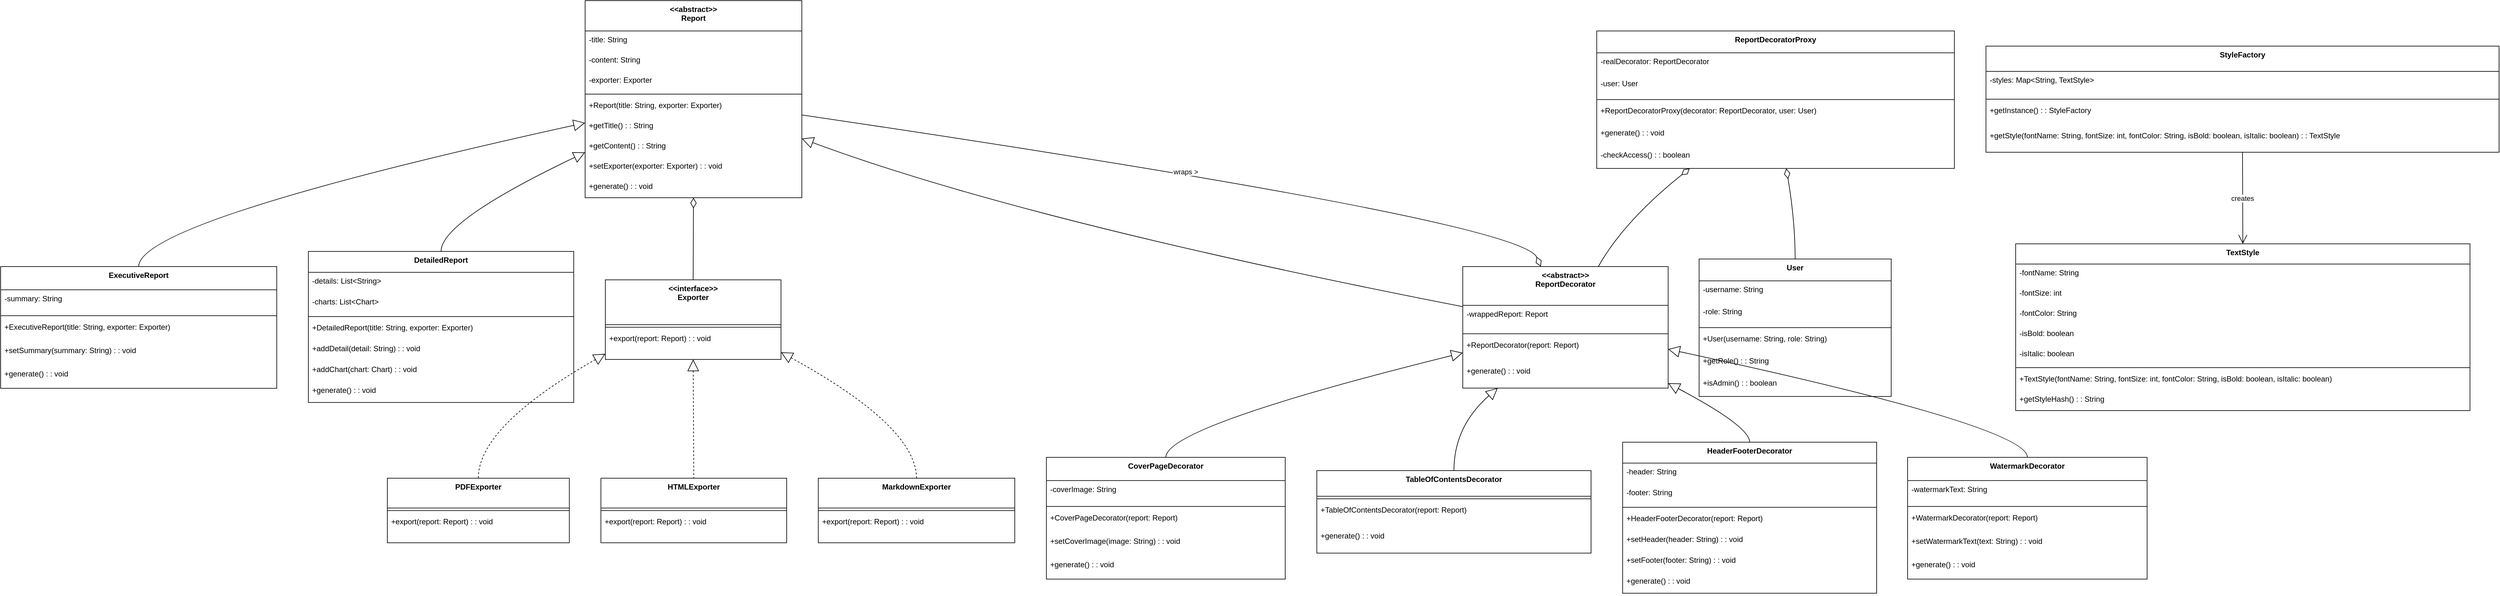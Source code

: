 <mxfile version="26.2.14">
  <diagram name="Página-1" id="qfFPaEkan2TzAg40E5S_">
    <mxGraphModel dx="989" dy="579" grid="1" gridSize="10" guides="1" tooltips="1" connect="1" arrows="1" fold="1" page="1" pageScale="1" pageWidth="827" pageHeight="1169" math="0" shadow="0">
      <root>
        <mxCell id="0" />
        <mxCell id="1" parent="0" />
        <mxCell id="V5I9MlUDL_zVhgh1LNIV-1" value="&lt;&lt;abstract&gt;&gt;&#xa;Report" style="swimlane;fontStyle=1;align=center;verticalAlign=top;childLayout=stackLayout;horizontal=1;startSize=48;horizontalStack=0;resizeParent=1;resizeParentMax=0;resizeLast=0;collapsible=0;marginBottom=0;" parent="1" vertex="1">
          <mxGeometry x="945" y="750" width="343" height="312" as="geometry" />
        </mxCell>
        <mxCell id="V5I9MlUDL_zVhgh1LNIV-2" value="-title: String" style="text;strokeColor=none;fillColor=none;align=left;verticalAlign=top;spacingLeft=4;spacingRight=4;overflow=hidden;rotatable=0;points=[[0,0.5],[1,0.5]];portConstraint=eastwest;" parent="V5I9MlUDL_zVhgh1LNIV-1" vertex="1">
          <mxGeometry y="48" width="343" height="32" as="geometry" />
        </mxCell>
        <mxCell id="V5I9MlUDL_zVhgh1LNIV-3" value="-content: String" style="text;strokeColor=none;fillColor=none;align=left;verticalAlign=top;spacingLeft=4;spacingRight=4;overflow=hidden;rotatable=0;points=[[0,0.5],[1,0.5]];portConstraint=eastwest;" parent="V5I9MlUDL_zVhgh1LNIV-1" vertex="1">
          <mxGeometry y="80" width="343" height="32" as="geometry" />
        </mxCell>
        <mxCell id="V5I9MlUDL_zVhgh1LNIV-4" value="-exporter: Exporter" style="text;strokeColor=none;fillColor=none;align=left;verticalAlign=top;spacingLeft=4;spacingRight=4;overflow=hidden;rotatable=0;points=[[0,0.5],[1,0.5]];portConstraint=eastwest;" parent="V5I9MlUDL_zVhgh1LNIV-1" vertex="1">
          <mxGeometry y="112" width="343" height="32" as="geometry" />
        </mxCell>
        <mxCell id="V5I9MlUDL_zVhgh1LNIV-5" style="line;strokeWidth=1;fillColor=none;align=left;verticalAlign=middle;spacingTop=-1;spacingLeft=3;spacingRight=3;rotatable=0;labelPosition=right;points=[];portConstraint=eastwest;strokeColor=inherit;" parent="V5I9MlUDL_zVhgh1LNIV-1" vertex="1">
          <mxGeometry y="144" width="343" height="8" as="geometry" />
        </mxCell>
        <mxCell id="V5I9MlUDL_zVhgh1LNIV-6" value="+Report(title: String, exporter: Exporter)" style="text;strokeColor=none;fillColor=none;align=left;verticalAlign=top;spacingLeft=4;spacingRight=4;overflow=hidden;rotatable=0;points=[[0,0.5],[1,0.5]];portConstraint=eastwest;" parent="V5I9MlUDL_zVhgh1LNIV-1" vertex="1">
          <mxGeometry y="152" width="343" height="32" as="geometry" />
        </mxCell>
        <mxCell id="V5I9MlUDL_zVhgh1LNIV-7" value="+getTitle() : : String" style="text;strokeColor=none;fillColor=none;align=left;verticalAlign=top;spacingLeft=4;spacingRight=4;overflow=hidden;rotatable=0;points=[[0,0.5],[1,0.5]];portConstraint=eastwest;" parent="V5I9MlUDL_zVhgh1LNIV-1" vertex="1">
          <mxGeometry y="184" width="343" height="32" as="geometry" />
        </mxCell>
        <mxCell id="V5I9MlUDL_zVhgh1LNIV-8" value="+getContent() : : String" style="text;strokeColor=none;fillColor=none;align=left;verticalAlign=top;spacingLeft=4;spacingRight=4;overflow=hidden;rotatable=0;points=[[0,0.5],[1,0.5]];portConstraint=eastwest;" parent="V5I9MlUDL_zVhgh1LNIV-1" vertex="1">
          <mxGeometry y="216" width="343" height="32" as="geometry" />
        </mxCell>
        <mxCell id="V5I9MlUDL_zVhgh1LNIV-9" value="+setExporter(exporter: Exporter) : : void" style="text;strokeColor=none;fillColor=none;align=left;verticalAlign=top;spacingLeft=4;spacingRight=4;overflow=hidden;rotatable=0;points=[[0,0.5],[1,0.5]];portConstraint=eastwest;" parent="V5I9MlUDL_zVhgh1LNIV-1" vertex="1">
          <mxGeometry y="248" width="343" height="32" as="geometry" />
        </mxCell>
        <mxCell id="V5I9MlUDL_zVhgh1LNIV-10" value="+generate() : : void" style="text;strokeColor=none;fillColor=none;align=left;verticalAlign=top;spacingLeft=4;spacingRight=4;overflow=hidden;rotatable=0;points=[[0,0.5],[1,0.5]];portConstraint=eastwest;" parent="V5I9MlUDL_zVhgh1LNIV-1" vertex="1">
          <mxGeometry y="280" width="343" height="32" as="geometry" />
        </mxCell>
        <mxCell id="V5I9MlUDL_zVhgh1LNIV-11" value="ExecutiveReport" style="swimlane;fontStyle=1;align=center;verticalAlign=top;childLayout=stackLayout;horizontal=1;startSize=36.8;horizontalStack=0;resizeParent=1;resizeParentMax=0;resizeLast=0;collapsible=0;marginBottom=0;" parent="1" vertex="1">
          <mxGeometry x="20" y="1171" width="437" height="192.8" as="geometry" />
        </mxCell>
        <mxCell id="V5I9MlUDL_zVhgh1LNIV-12" value="-summary: String" style="text;strokeColor=none;fillColor=none;align=left;verticalAlign=top;spacingLeft=4;spacingRight=4;overflow=hidden;rotatable=0;points=[[0,0.5],[1,0.5]];portConstraint=eastwest;" parent="V5I9MlUDL_zVhgh1LNIV-11" vertex="1">
          <mxGeometry y="36.8" width="437" height="37" as="geometry" />
        </mxCell>
        <mxCell id="V5I9MlUDL_zVhgh1LNIV-13" style="line;strokeWidth=1;fillColor=none;align=left;verticalAlign=middle;spacingTop=-1;spacingLeft=3;spacingRight=3;rotatable=0;labelPosition=right;points=[];portConstraint=eastwest;strokeColor=inherit;" parent="V5I9MlUDL_zVhgh1LNIV-11" vertex="1">
          <mxGeometry y="73.8" width="437" height="8" as="geometry" />
        </mxCell>
        <mxCell id="V5I9MlUDL_zVhgh1LNIV-14" value="+ExecutiveReport(title: String, exporter: Exporter)" style="text;strokeColor=none;fillColor=none;align=left;verticalAlign=top;spacingLeft=4;spacingRight=4;overflow=hidden;rotatable=0;points=[[0,0.5],[1,0.5]];portConstraint=eastwest;" parent="V5I9MlUDL_zVhgh1LNIV-11" vertex="1">
          <mxGeometry y="81.8" width="437" height="37" as="geometry" />
        </mxCell>
        <mxCell id="V5I9MlUDL_zVhgh1LNIV-15" value="+setSummary(summary: String) : : void" style="text;strokeColor=none;fillColor=none;align=left;verticalAlign=top;spacingLeft=4;spacingRight=4;overflow=hidden;rotatable=0;points=[[0,0.5],[1,0.5]];portConstraint=eastwest;" parent="V5I9MlUDL_zVhgh1LNIV-11" vertex="1">
          <mxGeometry y="118.8" width="437" height="37" as="geometry" />
        </mxCell>
        <mxCell id="V5I9MlUDL_zVhgh1LNIV-16" value="+generate() : : void" style="text;strokeColor=none;fillColor=none;align=left;verticalAlign=top;spacingLeft=4;spacingRight=4;overflow=hidden;rotatable=0;points=[[0,0.5],[1,0.5]];portConstraint=eastwest;" parent="V5I9MlUDL_zVhgh1LNIV-11" vertex="1">
          <mxGeometry y="155.8" width="437" height="37" as="geometry" />
        </mxCell>
        <mxCell id="V5I9MlUDL_zVhgh1LNIV-17" value="DetailedReport" style="swimlane;fontStyle=1;align=center;verticalAlign=top;childLayout=stackLayout;horizontal=1;startSize=33.143;horizontalStack=0;resizeParent=1;resizeParentMax=0;resizeLast=0;collapsible=0;marginBottom=0;" parent="1" vertex="1">
          <mxGeometry x="507" y="1147" width="420" height="239.143" as="geometry" />
        </mxCell>
        <mxCell id="V5I9MlUDL_zVhgh1LNIV-18" value="-details: List&lt;String&gt;" style="text;strokeColor=none;fillColor=none;align=left;verticalAlign=top;spacingLeft=4;spacingRight=4;overflow=hidden;rotatable=0;points=[[0,0.5],[1,0.5]];portConstraint=eastwest;" parent="V5I9MlUDL_zVhgh1LNIV-17" vertex="1">
          <mxGeometry y="33.143" width="420" height="33" as="geometry" />
        </mxCell>
        <mxCell id="V5I9MlUDL_zVhgh1LNIV-19" value="-charts: List&lt;Chart&gt;" style="text;strokeColor=none;fillColor=none;align=left;verticalAlign=top;spacingLeft=4;spacingRight=4;overflow=hidden;rotatable=0;points=[[0,0.5],[1,0.5]];portConstraint=eastwest;" parent="V5I9MlUDL_zVhgh1LNIV-17" vertex="1">
          <mxGeometry y="66.143" width="420" height="33" as="geometry" />
        </mxCell>
        <mxCell id="V5I9MlUDL_zVhgh1LNIV-20" style="line;strokeWidth=1;fillColor=none;align=left;verticalAlign=middle;spacingTop=-1;spacingLeft=3;spacingRight=3;rotatable=0;labelPosition=right;points=[];portConstraint=eastwest;strokeColor=inherit;" parent="V5I9MlUDL_zVhgh1LNIV-17" vertex="1">
          <mxGeometry y="99.143" width="420" height="8" as="geometry" />
        </mxCell>
        <mxCell id="V5I9MlUDL_zVhgh1LNIV-21" value="+DetailedReport(title: String, exporter: Exporter)" style="text;strokeColor=none;fillColor=none;align=left;verticalAlign=top;spacingLeft=4;spacingRight=4;overflow=hidden;rotatable=0;points=[[0,0.5],[1,0.5]];portConstraint=eastwest;" parent="V5I9MlUDL_zVhgh1LNIV-17" vertex="1">
          <mxGeometry y="107.143" width="420" height="33" as="geometry" />
        </mxCell>
        <mxCell id="V5I9MlUDL_zVhgh1LNIV-22" value="+addDetail(detail: String) : : void" style="text;strokeColor=none;fillColor=none;align=left;verticalAlign=top;spacingLeft=4;spacingRight=4;overflow=hidden;rotatable=0;points=[[0,0.5],[1,0.5]];portConstraint=eastwest;" parent="V5I9MlUDL_zVhgh1LNIV-17" vertex="1">
          <mxGeometry y="140.143" width="420" height="33" as="geometry" />
        </mxCell>
        <mxCell id="V5I9MlUDL_zVhgh1LNIV-23" value="+addChart(chart: Chart) : : void" style="text;strokeColor=none;fillColor=none;align=left;verticalAlign=top;spacingLeft=4;spacingRight=4;overflow=hidden;rotatable=0;points=[[0,0.5],[1,0.5]];portConstraint=eastwest;" parent="V5I9MlUDL_zVhgh1LNIV-17" vertex="1">
          <mxGeometry y="173.143" width="420" height="33" as="geometry" />
        </mxCell>
        <mxCell id="V5I9MlUDL_zVhgh1LNIV-24" value="+generate() : : void" style="text;strokeColor=none;fillColor=none;align=left;verticalAlign=top;spacingLeft=4;spacingRight=4;overflow=hidden;rotatable=0;points=[[0,0.5],[1,0.5]];portConstraint=eastwest;" parent="V5I9MlUDL_zVhgh1LNIV-17" vertex="1">
          <mxGeometry y="206.143" width="420" height="33" as="geometry" />
        </mxCell>
        <mxCell id="V5I9MlUDL_zVhgh1LNIV-25" value="&lt;&lt;interface&gt;&gt;&#xa;Exporter" style="swimlane;fontStyle=1;align=center;verticalAlign=top;childLayout=stackLayout;horizontal=1;startSize=71;horizontalStack=0;resizeParent=1;resizeParentMax=0;resizeLast=0;collapsible=0;marginBottom=0;" parent="1" vertex="1">
          <mxGeometry x="977" y="1192" width="278" height="126" as="geometry" />
        </mxCell>
        <mxCell id="V5I9MlUDL_zVhgh1LNIV-26" style="line;strokeWidth=1;fillColor=none;align=left;verticalAlign=middle;spacingTop=-1;spacingLeft=3;spacingRight=3;rotatable=0;labelPosition=right;points=[];portConstraint=eastwest;strokeColor=inherit;" parent="V5I9MlUDL_zVhgh1LNIV-25" vertex="1">
          <mxGeometry y="71" width="278" height="8" as="geometry" />
        </mxCell>
        <mxCell id="V5I9MlUDL_zVhgh1LNIV-27" value="+export(report: Report) : : void" style="text;strokeColor=none;fillColor=none;align=left;verticalAlign=top;spacingLeft=4;spacingRight=4;overflow=hidden;rotatable=0;points=[[0,0.5],[1,0.5]];portConstraint=eastwest;" parent="V5I9MlUDL_zVhgh1LNIV-25" vertex="1">
          <mxGeometry y="79" width="278" height="47" as="geometry" />
        </mxCell>
        <mxCell id="V5I9MlUDL_zVhgh1LNIV-28" value="PDFExporter" style="swimlane;fontStyle=1;align=center;verticalAlign=top;childLayout=stackLayout;horizontal=1;startSize=47.2;horizontalStack=0;resizeParent=1;resizeParentMax=0;resizeLast=0;collapsible=0;marginBottom=0;" parent="1" vertex="1">
          <mxGeometry x="632" y="1506" width="288" height="102.2" as="geometry" />
        </mxCell>
        <mxCell id="V5I9MlUDL_zVhgh1LNIV-29" style="line;strokeWidth=1;fillColor=none;align=left;verticalAlign=middle;spacingTop=-1;spacingLeft=3;spacingRight=3;rotatable=0;labelPosition=right;points=[];portConstraint=eastwest;strokeColor=inherit;" parent="V5I9MlUDL_zVhgh1LNIV-28" vertex="1">
          <mxGeometry y="47.2" width="288" height="8" as="geometry" />
        </mxCell>
        <mxCell id="V5I9MlUDL_zVhgh1LNIV-30" value="+export(report: Report) : : void" style="text;strokeColor=none;fillColor=none;align=left;verticalAlign=top;spacingLeft=4;spacingRight=4;overflow=hidden;rotatable=0;points=[[0,0.5],[1,0.5]];portConstraint=eastwest;" parent="V5I9MlUDL_zVhgh1LNIV-28" vertex="1">
          <mxGeometry y="55.2" width="288" height="47" as="geometry" />
        </mxCell>
        <mxCell id="V5I9MlUDL_zVhgh1LNIV-31" value="HTMLExporter" style="swimlane;fontStyle=1;align=center;verticalAlign=top;childLayout=stackLayout;horizontal=1;startSize=47.2;horizontalStack=0;resizeParent=1;resizeParentMax=0;resizeLast=0;collapsible=0;marginBottom=0;" parent="1" vertex="1">
          <mxGeometry x="970" y="1506" width="294" height="102.2" as="geometry" />
        </mxCell>
        <mxCell id="V5I9MlUDL_zVhgh1LNIV-32" style="line;strokeWidth=1;fillColor=none;align=left;verticalAlign=middle;spacingTop=-1;spacingLeft=3;spacingRight=3;rotatable=0;labelPosition=right;points=[];portConstraint=eastwest;strokeColor=inherit;" parent="V5I9MlUDL_zVhgh1LNIV-31" vertex="1">
          <mxGeometry y="47.2" width="294" height="8" as="geometry" />
        </mxCell>
        <mxCell id="V5I9MlUDL_zVhgh1LNIV-33" value="+export(report: Report) : : void" style="text;strokeColor=none;fillColor=none;align=left;verticalAlign=top;spacingLeft=4;spacingRight=4;overflow=hidden;rotatable=0;points=[[0,0.5],[1,0.5]];portConstraint=eastwest;" parent="V5I9MlUDL_zVhgh1LNIV-31" vertex="1">
          <mxGeometry y="55.2" width="294" height="47" as="geometry" />
        </mxCell>
        <mxCell id="V5I9MlUDL_zVhgh1LNIV-34" value="MarkdownExporter" style="swimlane;fontStyle=1;align=center;verticalAlign=top;childLayout=stackLayout;horizontal=1;startSize=47.2;horizontalStack=0;resizeParent=1;resizeParentMax=0;resizeLast=0;collapsible=0;marginBottom=0;" parent="1" vertex="1">
          <mxGeometry x="1314" y="1506" width="311" height="102.2" as="geometry" />
        </mxCell>
        <mxCell id="V5I9MlUDL_zVhgh1LNIV-35" style="line;strokeWidth=1;fillColor=none;align=left;verticalAlign=middle;spacingTop=-1;spacingLeft=3;spacingRight=3;rotatable=0;labelPosition=right;points=[];portConstraint=eastwest;strokeColor=inherit;" parent="V5I9MlUDL_zVhgh1LNIV-34" vertex="1">
          <mxGeometry y="47.2" width="311" height="8" as="geometry" />
        </mxCell>
        <mxCell id="V5I9MlUDL_zVhgh1LNIV-36" value="+export(report: Report) : : void" style="text;strokeColor=none;fillColor=none;align=left;verticalAlign=top;spacingLeft=4;spacingRight=4;overflow=hidden;rotatable=0;points=[[0,0.5],[1,0.5]];portConstraint=eastwest;" parent="V5I9MlUDL_zVhgh1LNIV-34" vertex="1">
          <mxGeometry y="55.2" width="311" height="47" as="geometry" />
        </mxCell>
        <mxCell id="V5I9MlUDL_zVhgh1LNIV-37" value="&lt;&lt;abstract&gt;&gt;&#xa;ReportDecorator" style="swimlane;fontStyle=1;align=center;verticalAlign=top;childLayout=stackLayout;horizontal=1;startSize=61.333;horizontalStack=0;resizeParent=1;resizeParentMax=0;resizeLast=0;collapsible=0;marginBottom=0;" parent="1" vertex="1">
          <mxGeometry x="2334" y="1171" width="325" height="192.333" as="geometry" />
        </mxCell>
        <mxCell id="V5I9MlUDL_zVhgh1LNIV-38" value="-wrappedReport: Report" style="text;strokeColor=none;fillColor=none;align=left;verticalAlign=top;spacingLeft=4;spacingRight=4;overflow=hidden;rotatable=0;points=[[0,0.5],[1,0.5]];portConstraint=eastwest;" parent="V5I9MlUDL_zVhgh1LNIV-37" vertex="1">
          <mxGeometry y="61.333" width="325" height="41" as="geometry" />
        </mxCell>
        <mxCell id="V5I9MlUDL_zVhgh1LNIV-39" style="line;strokeWidth=1;fillColor=none;align=left;verticalAlign=middle;spacingTop=-1;spacingLeft=3;spacingRight=3;rotatable=0;labelPosition=right;points=[];portConstraint=eastwest;strokeColor=inherit;" parent="V5I9MlUDL_zVhgh1LNIV-37" vertex="1">
          <mxGeometry y="102.333" width="325" height="8" as="geometry" />
        </mxCell>
        <mxCell id="V5I9MlUDL_zVhgh1LNIV-40" value="+ReportDecorator(report: Report)" style="text;strokeColor=none;fillColor=none;align=left;verticalAlign=top;spacingLeft=4;spacingRight=4;overflow=hidden;rotatable=0;points=[[0,0.5],[1,0.5]];portConstraint=eastwest;" parent="V5I9MlUDL_zVhgh1LNIV-37" vertex="1">
          <mxGeometry y="110.333" width="325" height="41" as="geometry" />
        </mxCell>
        <mxCell id="V5I9MlUDL_zVhgh1LNIV-41" value="+generate() : : void" style="text;strokeColor=none;fillColor=none;align=left;verticalAlign=top;spacingLeft=4;spacingRight=4;overflow=hidden;rotatable=0;points=[[0,0.5],[1,0.5]];portConstraint=eastwest;" parent="V5I9MlUDL_zVhgh1LNIV-37" vertex="1">
          <mxGeometry y="151.333" width="325" height="41" as="geometry" />
        </mxCell>
        <mxCell id="V5I9MlUDL_zVhgh1LNIV-42" value="CoverPageDecorator" style="swimlane;fontStyle=1;align=center;verticalAlign=top;childLayout=stackLayout;horizontal=1;startSize=36.8;horizontalStack=0;resizeParent=1;resizeParentMax=0;resizeLast=0;collapsible=0;marginBottom=0;" parent="1" vertex="1">
          <mxGeometry x="1675" y="1473" width="378" height="192.8" as="geometry" />
        </mxCell>
        <mxCell id="V5I9MlUDL_zVhgh1LNIV-43" value="-coverImage: String" style="text;strokeColor=none;fillColor=none;align=left;verticalAlign=top;spacingLeft=4;spacingRight=4;overflow=hidden;rotatable=0;points=[[0,0.5],[1,0.5]];portConstraint=eastwest;" parent="V5I9MlUDL_zVhgh1LNIV-42" vertex="1">
          <mxGeometry y="36.8" width="378" height="37" as="geometry" />
        </mxCell>
        <mxCell id="V5I9MlUDL_zVhgh1LNIV-44" style="line;strokeWidth=1;fillColor=none;align=left;verticalAlign=middle;spacingTop=-1;spacingLeft=3;spacingRight=3;rotatable=0;labelPosition=right;points=[];portConstraint=eastwest;strokeColor=inherit;" parent="V5I9MlUDL_zVhgh1LNIV-42" vertex="1">
          <mxGeometry y="73.8" width="378" height="8" as="geometry" />
        </mxCell>
        <mxCell id="V5I9MlUDL_zVhgh1LNIV-45" value="+CoverPageDecorator(report: Report)" style="text;strokeColor=none;fillColor=none;align=left;verticalAlign=top;spacingLeft=4;spacingRight=4;overflow=hidden;rotatable=0;points=[[0,0.5],[1,0.5]];portConstraint=eastwest;" parent="V5I9MlUDL_zVhgh1LNIV-42" vertex="1">
          <mxGeometry y="81.8" width="378" height="37" as="geometry" />
        </mxCell>
        <mxCell id="V5I9MlUDL_zVhgh1LNIV-46" value="+setCoverImage(image: String) : : void" style="text;strokeColor=none;fillColor=none;align=left;verticalAlign=top;spacingLeft=4;spacingRight=4;overflow=hidden;rotatable=0;points=[[0,0.5],[1,0.5]];portConstraint=eastwest;" parent="V5I9MlUDL_zVhgh1LNIV-42" vertex="1">
          <mxGeometry y="118.8" width="378" height="37" as="geometry" />
        </mxCell>
        <mxCell id="V5I9MlUDL_zVhgh1LNIV-47" value="+generate() : : void" style="text;strokeColor=none;fillColor=none;align=left;verticalAlign=top;spacingLeft=4;spacingRight=4;overflow=hidden;rotatable=0;points=[[0,0.5],[1,0.5]];portConstraint=eastwest;" parent="V5I9MlUDL_zVhgh1LNIV-42" vertex="1">
          <mxGeometry y="155.8" width="378" height="37" as="geometry" />
        </mxCell>
        <mxCell id="V5I9MlUDL_zVhgh1LNIV-48" value="TableOfContentsDecorator" style="swimlane;fontStyle=1;align=center;verticalAlign=top;childLayout=stackLayout;horizontal=1;startSize=40.571;horizontalStack=0;resizeParent=1;resizeParentMax=0;resizeLast=0;collapsible=0;marginBottom=0;" parent="1" vertex="1">
          <mxGeometry x="2103" y="1494" width="434" height="130.571" as="geometry" />
        </mxCell>
        <mxCell id="V5I9MlUDL_zVhgh1LNIV-49" style="line;strokeWidth=1;fillColor=none;align=left;verticalAlign=middle;spacingTop=-1;spacingLeft=3;spacingRight=3;rotatable=0;labelPosition=right;points=[];portConstraint=eastwest;strokeColor=inherit;" parent="V5I9MlUDL_zVhgh1LNIV-48" vertex="1">
          <mxGeometry y="40.571" width="434" height="8" as="geometry" />
        </mxCell>
        <mxCell id="V5I9MlUDL_zVhgh1LNIV-50" value="+TableOfContentsDecorator(report: Report)" style="text;strokeColor=none;fillColor=none;align=left;verticalAlign=top;spacingLeft=4;spacingRight=4;overflow=hidden;rotatable=0;points=[[0,0.5],[1,0.5]];portConstraint=eastwest;" parent="V5I9MlUDL_zVhgh1LNIV-48" vertex="1">
          <mxGeometry y="48.571" width="434" height="41" as="geometry" />
        </mxCell>
        <mxCell id="V5I9MlUDL_zVhgh1LNIV-51" value="+generate() : : void" style="text;strokeColor=none;fillColor=none;align=left;verticalAlign=top;spacingLeft=4;spacingRight=4;overflow=hidden;rotatable=0;points=[[0,0.5],[1,0.5]];portConstraint=eastwest;" parent="V5I9MlUDL_zVhgh1LNIV-48" vertex="1">
          <mxGeometry y="89.571" width="434" height="41" as="geometry" />
        </mxCell>
        <mxCell id="V5I9MlUDL_zVhgh1LNIV-52" value="HeaderFooterDecorator" style="swimlane;fontStyle=1;align=center;verticalAlign=top;childLayout=stackLayout;horizontal=1;startSize=33.143;horizontalStack=0;resizeParent=1;resizeParentMax=0;resizeLast=0;collapsible=0;marginBottom=0;" parent="1" vertex="1">
          <mxGeometry x="2587" y="1449" width="402" height="239.143" as="geometry" />
        </mxCell>
        <mxCell id="V5I9MlUDL_zVhgh1LNIV-53" value="-header: String" style="text;strokeColor=none;fillColor=none;align=left;verticalAlign=top;spacingLeft=4;spacingRight=4;overflow=hidden;rotatable=0;points=[[0,0.5],[1,0.5]];portConstraint=eastwest;" parent="V5I9MlUDL_zVhgh1LNIV-52" vertex="1">
          <mxGeometry y="33.143" width="402" height="33" as="geometry" />
        </mxCell>
        <mxCell id="V5I9MlUDL_zVhgh1LNIV-54" value="-footer: String" style="text;strokeColor=none;fillColor=none;align=left;verticalAlign=top;spacingLeft=4;spacingRight=4;overflow=hidden;rotatable=0;points=[[0,0.5],[1,0.5]];portConstraint=eastwest;" parent="V5I9MlUDL_zVhgh1LNIV-52" vertex="1">
          <mxGeometry y="66.143" width="402" height="33" as="geometry" />
        </mxCell>
        <mxCell id="V5I9MlUDL_zVhgh1LNIV-55" style="line;strokeWidth=1;fillColor=none;align=left;verticalAlign=middle;spacingTop=-1;spacingLeft=3;spacingRight=3;rotatable=0;labelPosition=right;points=[];portConstraint=eastwest;strokeColor=inherit;" parent="V5I9MlUDL_zVhgh1LNIV-52" vertex="1">
          <mxGeometry y="99.143" width="402" height="8" as="geometry" />
        </mxCell>
        <mxCell id="V5I9MlUDL_zVhgh1LNIV-56" value="+HeaderFooterDecorator(report: Report)" style="text;strokeColor=none;fillColor=none;align=left;verticalAlign=top;spacingLeft=4;spacingRight=4;overflow=hidden;rotatable=0;points=[[0,0.5],[1,0.5]];portConstraint=eastwest;" parent="V5I9MlUDL_zVhgh1LNIV-52" vertex="1">
          <mxGeometry y="107.143" width="402" height="33" as="geometry" />
        </mxCell>
        <mxCell id="V5I9MlUDL_zVhgh1LNIV-57" value="+setHeader(header: String) : : void" style="text;strokeColor=none;fillColor=none;align=left;verticalAlign=top;spacingLeft=4;spacingRight=4;overflow=hidden;rotatable=0;points=[[0,0.5],[1,0.5]];portConstraint=eastwest;" parent="V5I9MlUDL_zVhgh1LNIV-52" vertex="1">
          <mxGeometry y="140.143" width="402" height="33" as="geometry" />
        </mxCell>
        <mxCell id="V5I9MlUDL_zVhgh1LNIV-58" value="+setFooter(footer: String) : : void" style="text;strokeColor=none;fillColor=none;align=left;verticalAlign=top;spacingLeft=4;spacingRight=4;overflow=hidden;rotatable=0;points=[[0,0.5],[1,0.5]];portConstraint=eastwest;" parent="V5I9MlUDL_zVhgh1LNIV-52" vertex="1">
          <mxGeometry y="173.143" width="402" height="33" as="geometry" />
        </mxCell>
        <mxCell id="V5I9MlUDL_zVhgh1LNIV-59" value="+generate() : : void" style="text;strokeColor=none;fillColor=none;align=left;verticalAlign=top;spacingLeft=4;spacingRight=4;overflow=hidden;rotatable=0;points=[[0,0.5],[1,0.5]];portConstraint=eastwest;" parent="V5I9MlUDL_zVhgh1LNIV-52" vertex="1">
          <mxGeometry y="206.143" width="402" height="33" as="geometry" />
        </mxCell>
        <mxCell id="V5I9MlUDL_zVhgh1LNIV-60" value="WatermarkDecorator" style="swimlane;fontStyle=1;align=center;verticalAlign=top;childLayout=stackLayout;horizontal=1;startSize=36.8;horizontalStack=0;resizeParent=1;resizeParentMax=0;resizeLast=0;collapsible=0;marginBottom=0;" parent="1" vertex="1">
          <mxGeometry x="3038" y="1473" width="379" height="192.8" as="geometry" />
        </mxCell>
        <mxCell id="V5I9MlUDL_zVhgh1LNIV-61" value="-watermarkText: String" style="text;strokeColor=none;fillColor=none;align=left;verticalAlign=top;spacingLeft=4;spacingRight=4;overflow=hidden;rotatable=0;points=[[0,0.5],[1,0.5]];portConstraint=eastwest;" parent="V5I9MlUDL_zVhgh1LNIV-60" vertex="1">
          <mxGeometry y="36.8" width="379" height="37" as="geometry" />
        </mxCell>
        <mxCell id="V5I9MlUDL_zVhgh1LNIV-62" style="line;strokeWidth=1;fillColor=none;align=left;verticalAlign=middle;spacingTop=-1;spacingLeft=3;spacingRight=3;rotatable=0;labelPosition=right;points=[];portConstraint=eastwest;strokeColor=inherit;" parent="V5I9MlUDL_zVhgh1LNIV-60" vertex="1">
          <mxGeometry y="73.8" width="379" height="8" as="geometry" />
        </mxCell>
        <mxCell id="V5I9MlUDL_zVhgh1LNIV-63" value="+WatermarkDecorator(report: Report)" style="text;strokeColor=none;fillColor=none;align=left;verticalAlign=top;spacingLeft=4;spacingRight=4;overflow=hidden;rotatable=0;points=[[0,0.5],[1,0.5]];portConstraint=eastwest;" parent="V5I9MlUDL_zVhgh1LNIV-60" vertex="1">
          <mxGeometry y="81.8" width="379" height="37" as="geometry" />
        </mxCell>
        <mxCell id="V5I9MlUDL_zVhgh1LNIV-64" value="+setWatermarkText(text: String) : : void" style="text;strokeColor=none;fillColor=none;align=left;verticalAlign=top;spacingLeft=4;spacingRight=4;overflow=hidden;rotatable=0;points=[[0,0.5],[1,0.5]];portConstraint=eastwest;" parent="V5I9MlUDL_zVhgh1LNIV-60" vertex="1">
          <mxGeometry y="118.8" width="379" height="37" as="geometry" />
        </mxCell>
        <mxCell id="V5I9MlUDL_zVhgh1LNIV-65" value="+generate() : : void" style="text;strokeColor=none;fillColor=none;align=left;verticalAlign=top;spacingLeft=4;spacingRight=4;overflow=hidden;rotatable=0;points=[[0,0.5],[1,0.5]];portConstraint=eastwest;" parent="V5I9MlUDL_zVhgh1LNIV-60" vertex="1">
          <mxGeometry y="155.8" width="379" height="37" as="geometry" />
        </mxCell>
        <mxCell id="V5I9MlUDL_zVhgh1LNIV-66" value="TextStyle" style="swimlane;fontStyle=1;align=center;verticalAlign=top;childLayout=stackLayout;horizontal=1;startSize=32;horizontalStack=0;resizeParent=1;resizeParentMax=0;resizeLast=0;collapsible=0;marginBottom=0;" parent="1" vertex="1">
          <mxGeometry x="3209" y="1135" width="719" height="264" as="geometry" />
        </mxCell>
        <mxCell id="V5I9MlUDL_zVhgh1LNIV-67" value="-fontName: String" style="text;strokeColor=none;fillColor=none;align=left;verticalAlign=top;spacingLeft=4;spacingRight=4;overflow=hidden;rotatable=0;points=[[0,0.5],[1,0.5]];portConstraint=eastwest;" parent="V5I9MlUDL_zVhgh1LNIV-66" vertex="1">
          <mxGeometry y="32" width="719" height="32" as="geometry" />
        </mxCell>
        <mxCell id="V5I9MlUDL_zVhgh1LNIV-68" value="-fontSize: int" style="text;strokeColor=none;fillColor=none;align=left;verticalAlign=top;spacingLeft=4;spacingRight=4;overflow=hidden;rotatable=0;points=[[0,0.5],[1,0.5]];portConstraint=eastwest;" parent="V5I9MlUDL_zVhgh1LNIV-66" vertex="1">
          <mxGeometry y="64" width="719" height="32" as="geometry" />
        </mxCell>
        <mxCell id="V5I9MlUDL_zVhgh1LNIV-69" value="-fontColor: String" style="text;strokeColor=none;fillColor=none;align=left;verticalAlign=top;spacingLeft=4;spacingRight=4;overflow=hidden;rotatable=0;points=[[0,0.5],[1,0.5]];portConstraint=eastwest;" parent="V5I9MlUDL_zVhgh1LNIV-66" vertex="1">
          <mxGeometry y="96" width="719" height="32" as="geometry" />
        </mxCell>
        <mxCell id="V5I9MlUDL_zVhgh1LNIV-70" value="-isBold: boolean" style="text;strokeColor=none;fillColor=none;align=left;verticalAlign=top;spacingLeft=4;spacingRight=4;overflow=hidden;rotatable=0;points=[[0,0.5],[1,0.5]];portConstraint=eastwest;" parent="V5I9MlUDL_zVhgh1LNIV-66" vertex="1">
          <mxGeometry y="128" width="719" height="32" as="geometry" />
        </mxCell>
        <mxCell id="V5I9MlUDL_zVhgh1LNIV-71" value="-isItalic: boolean" style="text;strokeColor=none;fillColor=none;align=left;verticalAlign=top;spacingLeft=4;spacingRight=4;overflow=hidden;rotatable=0;points=[[0,0.5],[1,0.5]];portConstraint=eastwest;" parent="V5I9MlUDL_zVhgh1LNIV-66" vertex="1">
          <mxGeometry y="160" width="719" height="32" as="geometry" />
        </mxCell>
        <mxCell id="V5I9MlUDL_zVhgh1LNIV-72" style="line;strokeWidth=1;fillColor=none;align=left;verticalAlign=middle;spacingTop=-1;spacingLeft=3;spacingRight=3;rotatable=0;labelPosition=right;points=[];portConstraint=eastwest;strokeColor=inherit;" parent="V5I9MlUDL_zVhgh1LNIV-66" vertex="1">
          <mxGeometry y="192" width="719" height="8" as="geometry" />
        </mxCell>
        <mxCell id="V5I9MlUDL_zVhgh1LNIV-73" value="+TextStyle(fontName: String, fontSize: int, fontColor: String, isBold: boolean, isItalic: boolean)" style="text;strokeColor=none;fillColor=none;align=left;verticalAlign=top;spacingLeft=4;spacingRight=4;overflow=hidden;rotatable=0;points=[[0,0.5],[1,0.5]];portConstraint=eastwest;" parent="V5I9MlUDL_zVhgh1LNIV-66" vertex="1">
          <mxGeometry y="200" width="719" height="32" as="geometry" />
        </mxCell>
        <mxCell id="V5I9MlUDL_zVhgh1LNIV-74" value="+getStyleHash() : : String" style="text;strokeColor=none;fillColor=none;align=left;verticalAlign=top;spacingLeft=4;spacingRight=4;overflow=hidden;rotatable=0;points=[[0,0.5],[1,0.5]];portConstraint=eastwest;" parent="V5I9MlUDL_zVhgh1LNIV-66" vertex="1">
          <mxGeometry y="232" width="719" height="32" as="geometry" />
        </mxCell>
        <mxCell id="V5I9MlUDL_zVhgh1LNIV-75" value="StyleFactory" style="swimlane;fontStyle=1;align=center;verticalAlign=top;childLayout=stackLayout;horizontal=1;startSize=40;horizontalStack=0;resizeParent=1;resizeParentMax=0;resizeLast=0;collapsible=0;marginBottom=0;" parent="1" vertex="1">
          <mxGeometry x="3162" y="822" width="812" height="168" as="geometry" />
        </mxCell>
        <mxCell id="V5I9MlUDL_zVhgh1LNIV-76" value="-styles: Map&lt;String, TextStyle&gt;" style="text;strokeColor=none;fillColor=none;align=left;verticalAlign=top;spacingLeft=4;spacingRight=4;overflow=hidden;rotatable=0;points=[[0,0.5],[1,0.5]];portConstraint=eastwest;" parent="V5I9MlUDL_zVhgh1LNIV-75" vertex="1">
          <mxGeometry y="40" width="812" height="40" as="geometry" />
        </mxCell>
        <mxCell id="V5I9MlUDL_zVhgh1LNIV-77" style="line;strokeWidth=1;fillColor=none;align=left;verticalAlign=middle;spacingTop=-1;spacingLeft=3;spacingRight=3;rotatable=0;labelPosition=right;points=[];portConstraint=eastwest;strokeColor=inherit;" parent="V5I9MlUDL_zVhgh1LNIV-75" vertex="1">
          <mxGeometry y="80" width="812" height="8" as="geometry" />
        </mxCell>
        <mxCell id="V5I9MlUDL_zVhgh1LNIV-78" value="+getInstance() : : StyleFactory" style="text;strokeColor=none;fillColor=none;align=left;verticalAlign=top;spacingLeft=4;spacingRight=4;overflow=hidden;rotatable=0;points=[[0,0.5],[1,0.5]];portConstraint=eastwest;" parent="V5I9MlUDL_zVhgh1LNIV-75" vertex="1">
          <mxGeometry y="88" width="812" height="40" as="geometry" />
        </mxCell>
        <mxCell id="V5I9MlUDL_zVhgh1LNIV-79" value="+getStyle(fontName: String, fontSize: int, fontColor: String, isBold: boolean, isItalic: boolean) : : TextStyle" style="text;strokeColor=none;fillColor=none;align=left;verticalAlign=top;spacingLeft=4;spacingRight=4;overflow=hidden;rotatable=0;points=[[0,0.5],[1,0.5]];portConstraint=eastwest;" parent="V5I9MlUDL_zVhgh1LNIV-75" vertex="1">
          <mxGeometry y="128" width="812" height="40" as="geometry" />
        </mxCell>
        <mxCell id="V5I9MlUDL_zVhgh1LNIV-80" value="ReportDecoratorProxy" style="swimlane;fontStyle=1;align=center;verticalAlign=top;childLayout=stackLayout;horizontal=1;startSize=34.667;horizontalStack=0;resizeParent=1;resizeParentMax=0;resizeLast=0;collapsible=0;marginBottom=0;" parent="1" vertex="1">
          <mxGeometry x="2546" y="798" width="566" height="217.667" as="geometry" />
        </mxCell>
        <mxCell id="V5I9MlUDL_zVhgh1LNIV-81" value="-realDecorator: ReportDecorator" style="text;strokeColor=none;fillColor=none;align=left;verticalAlign=top;spacingLeft=4;spacingRight=4;overflow=hidden;rotatable=0;points=[[0,0.5],[1,0.5]];portConstraint=eastwest;" parent="V5I9MlUDL_zVhgh1LNIV-80" vertex="1">
          <mxGeometry y="34.667" width="566" height="35" as="geometry" />
        </mxCell>
        <mxCell id="V5I9MlUDL_zVhgh1LNIV-82" value="-user: User" style="text;strokeColor=none;fillColor=none;align=left;verticalAlign=top;spacingLeft=4;spacingRight=4;overflow=hidden;rotatable=0;points=[[0,0.5],[1,0.5]];portConstraint=eastwest;" parent="V5I9MlUDL_zVhgh1LNIV-80" vertex="1">
          <mxGeometry y="69.667" width="566" height="35" as="geometry" />
        </mxCell>
        <mxCell id="V5I9MlUDL_zVhgh1LNIV-83" style="line;strokeWidth=1;fillColor=none;align=left;verticalAlign=middle;spacingTop=-1;spacingLeft=3;spacingRight=3;rotatable=0;labelPosition=right;points=[];portConstraint=eastwest;strokeColor=inherit;" parent="V5I9MlUDL_zVhgh1LNIV-80" vertex="1">
          <mxGeometry y="104.667" width="566" height="8" as="geometry" />
        </mxCell>
        <mxCell id="V5I9MlUDL_zVhgh1LNIV-84" value="+ReportDecoratorProxy(decorator: ReportDecorator, user: User)" style="text;strokeColor=none;fillColor=none;align=left;verticalAlign=top;spacingLeft=4;spacingRight=4;overflow=hidden;rotatable=0;points=[[0,0.5],[1,0.5]];portConstraint=eastwest;" parent="V5I9MlUDL_zVhgh1LNIV-80" vertex="1">
          <mxGeometry y="112.667" width="566" height="35" as="geometry" />
        </mxCell>
        <mxCell id="V5I9MlUDL_zVhgh1LNIV-85" value="+generate() : : void" style="text;strokeColor=none;fillColor=none;align=left;verticalAlign=top;spacingLeft=4;spacingRight=4;overflow=hidden;rotatable=0;points=[[0,0.5],[1,0.5]];portConstraint=eastwest;" parent="V5I9MlUDL_zVhgh1LNIV-80" vertex="1">
          <mxGeometry y="147.667" width="566" height="35" as="geometry" />
        </mxCell>
        <mxCell id="V5I9MlUDL_zVhgh1LNIV-86" value="-checkAccess() : : boolean" style="text;strokeColor=none;fillColor=none;align=left;verticalAlign=top;spacingLeft=4;spacingRight=4;overflow=hidden;rotatable=0;points=[[0,0.5],[1,0.5]];portConstraint=eastwest;" parent="V5I9MlUDL_zVhgh1LNIV-80" vertex="1">
          <mxGeometry y="182.667" width="566" height="35" as="geometry" />
        </mxCell>
        <mxCell id="V5I9MlUDL_zVhgh1LNIV-87" value="User" style="swimlane;fontStyle=1;align=center;verticalAlign=top;childLayout=stackLayout;horizontal=1;startSize=34.667;horizontalStack=0;resizeParent=1;resizeParentMax=0;resizeLast=0;collapsible=0;marginBottom=0;" parent="1" vertex="1">
          <mxGeometry x="2708" y="1159" width="304" height="217.667" as="geometry" />
        </mxCell>
        <mxCell id="V5I9MlUDL_zVhgh1LNIV-88" value="-username: String" style="text;strokeColor=none;fillColor=none;align=left;verticalAlign=top;spacingLeft=4;spacingRight=4;overflow=hidden;rotatable=0;points=[[0,0.5],[1,0.5]];portConstraint=eastwest;" parent="V5I9MlUDL_zVhgh1LNIV-87" vertex="1">
          <mxGeometry y="34.667" width="304" height="35" as="geometry" />
        </mxCell>
        <mxCell id="V5I9MlUDL_zVhgh1LNIV-89" value="-role: String" style="text;strokeColor=none;fillColor=none;align=left;verticalAlign=top;spacingLeft=4;spacingRight=4;overflow=hidden;rotatable=0;points=[[0,0.5],[1,0.5]];portConstraint=eastwest;" parent="V5I9MlUDL_zVhgh1LNIV-87" vertex="1">
          <mxGeometry y="69.667" width="304" height="35" as="geometry" />
        </mxCell>
        <mxCell id="V5I9MlUDL_zVhgh1LNIV-90" style="line;strokeWidth=1;fillColor=none;align=left;verticalAlign=middle;spacingTop=-1;spacingLeft=3;spacingRight=3;rotatable=0;labelPosition=right;points=[];portConstraint=eastwest;strokeColor=inherit;" parent="V5I9MlUDL_zVhgh1LNIV-87" vertex="1">
          <mxGeometry y="104.667" width="304" height="8" as="geometry" />
        </mxCell>
        <mxCell id="V5I9MlUDL_zVhgh1LNIV-91" value="+User(username: String, role: String)" style="text;strokeColor=none;fillColor=none;align=left;verticalAlign=top;spacingLeft=4;spacingRight=4;overflow=hidden;rotatable=0;points=[[0,0.5],[1,0.5]];portConstraint=eastwest;" parent="V5I9MlUDL_zVhgh1LNIV-87" vertex="1">
          <mxGeometry y="112.667" width="304" height="35" as="geometry" />
        </mxCell>
        <mxCell id="V5I9MlUDL_zVhgh1LNIV-92" value="+getRole() : : String" style="text;strokeColor=none;fillColor=none;align=left;verticalAlign=top;spacingLeft=4;spacingRight=4;overflow=hidden;rotatable=0;points=[[0,0.5],[1,0.5]];portConstraint=eastwest;" parent="V5I9MlUDL_zVhgh1LNIV-87" vertex="1">
          <mxGeometry y="147.667" width="304" height="35" as="geometry" />
        </mxCell>
        <mxCell id="V5I9MlUDL_zVhgh1LNIV-93" value="+isAdmin() : : boolean" style="text;strokeColor=none;fillColor=none;align=left;verticalAlign=top;spacingLeft=4;spacingRight=4;overflow=hidden;rotatable=0;points=[[0,0.5],[1,0.5]];portConstraint=eastwest;" parent="V5I9MlUDL_zVhgh1LNIV-87" vertex="1">
          <mxGeometry y="182.667" width="304" height="35" as="geometry" />
        </mxCell>
        <mxCell id="V5I9MlUDL_zVhgh1LNIV-94" value="" style="curved=1;startArrow=block;startSize=16;startFill=0;endArrow=none;exitX=0;exitY=0.62;entryX=0.5;entryY=0;rounded=0;" parent="1" source="V5I9MlUDL_zVhgh1LNIV-1" target="V5I9MlUDL_zVhgh1LNIV-11" edge="1">
          <mxGeometry relative="1" as="geometry">
            <Array as="points">
              <mxPoint x="239" y="1099" />
            </Array>
          </mxGeometry>
        </mxCell>
        <mxCell id="V5I9MlUDL_zVhgh1LNIV-95" value="" style="curved=1;startArrow=block;startSize=16;startFill=0;endArrow=none;exitX=0;exitY=0.77;entryX=0.5;entryY=0;rounded=0;" parent="1" source="V5I9MlUDL_zVhgh1LNIV-1" target="V5I9MlUDL_zVhgh1LNIV-17" edge="1">
          <mxGeometry relative="1" as="geometry">
            <Array as="points">
              <mxPoint x="717" y="1099" />
            </Array>
          </mxGeometry>
        </mxCell>
        <mxCell id="V5I9MlUDL_zVhgh1LNIV-96" value="" style="curved=1;startArrow=diamondThin;startSize=14;startFill=0;endArrow=none;exitX=0.5;exitY=1;entryX=0.5;entryY=0;rounded=0;" parent="1" source="V5I9MlUDL_zVhgh1LNIV-1" target="V5I9MlUDL_zVhgh1LNIV-25" edge="1">
          <mxGeometry relative="1" as="geometry">
            <Array as="points" />
          </mxGeometry>
        </mxCell>
        <mxCell id="V5I9MlUDL_zVhgh1LNIV-97" value="" style="curved=1;dashed=1;startArrow=block;startSize=16;startFill=0;endArrow=none;exitX=0;exitY=0.93;entryX=0.5;entryY=0;rounded=0;" parent="1" source="V5I9MlUDL_zVhgh1LNIV-25" target="V5I9MlUDL_zVhgh1LNIV-28" edge="1">
          <mxGeometry relative="1" as="geometry">
            <Array as="points">
              <mxPoint x="776" y="1424" />
            </Array>
          </mxGeometry>
        </mxCell>
        <mxCell id="V5I9MlUDL_zVhgh1LNIV-98" value="" style="curved=1;dashed=1;startArrow=block;startSize=16;startFill=0;endArrow=none;exitX=0.5;exitY=1;entryX=0.5;entryY=0;rounded=0;" parent="1" source="V5I9MlUDL_zVhgh1LNIV-25" target="V5I9MlUDL_zVhgh1LNIV-31" edge="1">
          <mxGeometry relative="1" as="geometry">
            <Array as="points" />
          </mxGeometry>
        </mxCell>
        <mxCell id="V5I9MlUDL_zVhgh1LNIV-99" value="" style="curved=1;dashed=1;startArrow=block;startSize=16;startFill=0;endArrow=none;exitX=1;exitY=0.91;entryX=0.5;entryY=0;rounded=0;" parent="1" source="V5I9MlUDL_zVhgh1LNIV-25" target="V5I9MlUDL_zVhgh1LNIV-34" edge="1">
          <mxGeometry relative="1" as="geometry">
            <Array as="points">
              <mxPoint x="1469" y="1424" />
            </Array>
          </mxGeometry>
        </mxCell>
        <mxCell id="V5I9MlUDL_zVhgh1LNIV-100" value="" style="curved=1;startArrow=block;startSize=16;startFill=0;endArrow=none;exitX=1;exitY=0.7;entryX=0;entryY=0.33;rounded=0;" parent="1" source="V5I9MlUDL_zVhgh1LNIV-1" target="V5I9MlUDL_zVhgh1LNIV-37" edge="1">
          <mxGeometry relative="1" as="geometry">
            <Array as="points">
              <mxPoint x="1640" y="1099" />
            </Array>
          </mxGeometry>
        </mxCell>
        <mxCell id="V5I9MlUDL_zVhgh1LNIV-101" value="" style="curved=1;startArrow=block;startSize=16;startFill=0;endArrow=none;exitX=0;exitY=0.71;entryX=0.5;entryY=0;rounded=0;" parent="1" source="V5I9MlUDL_zVhgh1LNIV-37" target="V5I9MlUDL_zVhgh1LNIV-42" edge="1">
          <mxGeometry relative="1" as="geometry">
            <Array as="points">
              <mxPoint x="1864" y="1424" />
            </Array>
          </mxGeometry>
        </mxCell>
        <mxCell id="V5I9MlUDL_zVhgh1LNIV-102" value="" style="curved=1;startArrow=block;startSize=16;startFill=0;endArrow=none;exitX=0.17;exitY=1;entryX=0.5;entryY=0;rounded=0;" parent="1" source="V5I9MlUDL_zVhgh1LNIV-37" target="V5I9MlUDL_zVhgh1LNIV-48" edge="1">
          <mxGeometry relative="1" as="geometry">
            <Array as="points">
              <mxPoint x="2320" y="1424" />
            </Array>
          </mxGeometry>
        </mxCell>
        <mxCell id="V5I9MlUDL_zVhgh1LNIV-103" value="" style="curved=1;startArrow=block;startSize=16;startFill=0;endArrow=none;exitX=1;exitY=0.96;entryX=0.5;entryY=0;rounded=0;" parent="1" source="V5I9MlUDL_zVhgh1LNIV-37" target="V5I9MlUDL_zVhgh1LNIV-52" edge="1">
          <mxGeometry relative="1" as="geometry">
            <Array as="points">
              <mxPoint x="2788" y="1424" />
            </Array>
          </mxGeometry>
        </mxCell>
        <mxCell id="V5I9MlUDL_zVhgh1LNIV-104" value="" style="curved=1;startArrow=block;startSize=16;startFill=0;endArrow=none;exitX=1;exitY=0.68;entryX=0.5;entryY=0;rounded=0;" parent="1" source="V5I9MlUDL_zVhgh1LNIV-37" target="V5I9MlUDL_zVhgh1LNIV-60" edge="1">
          <mxGeometry relative="1" as="geometry">
            <Array as="points">
              <mxPoint x="3228" y="1424" />
            </Array>
          </mxGeometry>
        </mxCell>
        <mxCell id="V5I9MlUDL_zVhgh1LNIV-105" value="wraps &gt;" style="curved=1;startArrow=diamondThin;startSize=14;startFill=0;endArrow=none;exitX=0.38;exitY=0;entryX=1;entryY=0.58;rounded=0;" parent="1" source="V5I9MlUDL_zVhgh1LNIV-37" target="V5I9MlUDL_zVhgh1LNIV-1" edge="1">
          <mxGeometry relative="1" as="geometry">
            <Array as="points">
              <mxPoint x="2426" y="1099" />
            </Array>
          </mxGeometry>
        </mxCell>
        <mxCell id="V5I9MlUDL_zVhgh1LNIV-106" value="" style="curved=1;startArrow=diamondThin;startSize=14;startFill=0;endArrow=none;exitX=0.26;exitY=1;entryX=0.66;entryY=0;rounded=0;" parent="1" source="V5I9MlUDL_zVhgh1LNIV-80" target="V5I9MlUDL_zVhgh1LNIV-37" edge="1">
          <mxGeometry relative="1" as="geometry">
            <Array as="points">
              <mxPoint x="2589" y="1099" />
            </Array>
          </mxGeometry>
        </mxCell>
        <mxCell id="V5I9MlUDL_zVhgh1LNIV-107" value="" style="curved=1;startArrow=diamondThin;startSize=14;startFill=0;endArrow=none;exitX=0.53;exitY=1;entryX=0.5;entryY=0;rounded=0;" parent="1" source="V5I9MlUDL_zVhgh1LNIV-80" target="V5I9MlUDL_zVhgh1LNIV-87" edge="1">
          <mxGeometry relative="1" as="geometry">
            <Array as="points">
              <mxPoint x="2860" y="1099" />
            </Array>
          </mxGeometry>
        </mxCell>
        <mxCell id="V5I9MlUDL_zVhgh1LNIV-108" value="creates" style="curved=1;startArrow=none;endArrow=open;endSize=12;exitX=0.5;exitY=1;entryX=0.5;entryY=0;rounded=0;" parent="1" source="V5I9MlUDL_zVhgh1LNIV-75" target="V5I9MlUDL_zVhgh1LNIV-66" edge="1">
          <mxGeometry relative="1" as="geometry">
            <Array as="points" />
          </mxGeometry>
        </mxCell>
      </root>
    </mxGraphModel>
  </diagram>
</mxfile>
